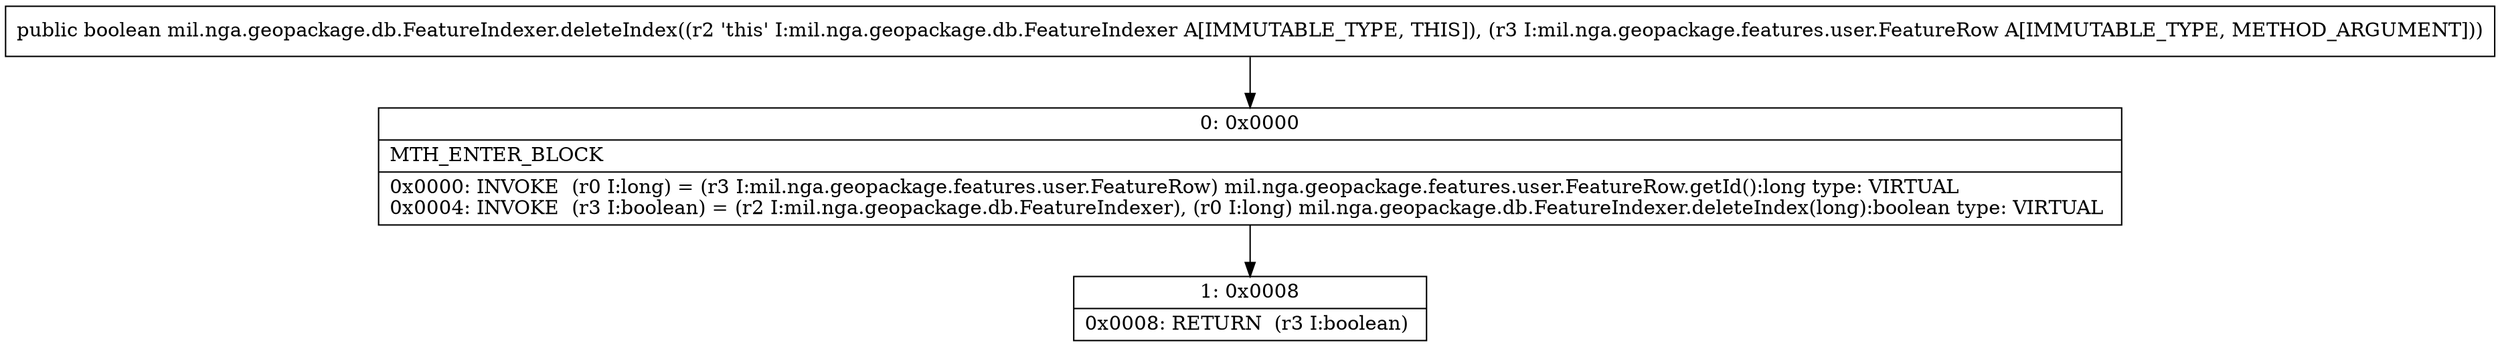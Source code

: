 digraph "CFG formil.nga.geopackage.db.FeatureIndexer.deleteIndex(Lmil\/nga\/geopackage\/features\/user\/FeatureRow;)Z" {
Node_0 [shape=record,label="{0\:\ 0x0000|MTH_ENTER_BLOCK\l|0x0000: INVOKE  (r0 I:long) = (r3 I:mil.nga.geopackage.features.user.FeatureRow) mil.nga.geopackage.features.user.FeatureRow.getId():long type: VIRTUAL \l0x0004: INVOKE  (r3 I:boolean) = (r2 I:mil.nga.geopackage.db.FeatureIndexer), (r0 I:long) mil.nga.geopackage.db.FeatureIndexer.deleteIndex(long):boolean type: VIRTUAL \l}"];
Node_1 [shape=record,label="{1\:\ 0x0008|0x0008: RETURN  (r3 I:boolean) \l}"];
MethodNode[shape=record,label="{public boolean mil.nga.geopackage.db.FeatureIndexer.deleteIndex((r2 'this' I:mil.nga.geopackage.db.FeatureIndexer A[IMMUTABLE_TYPE, THIS]), (r3 I:mil.nga.geopackage.features.user.FeatureRow A[IMMUTABLE_TYPE, METHOD_ARGUMENT])) }"];
MethodNode -> Node_0;
Node_0 -> Node_1;
}

